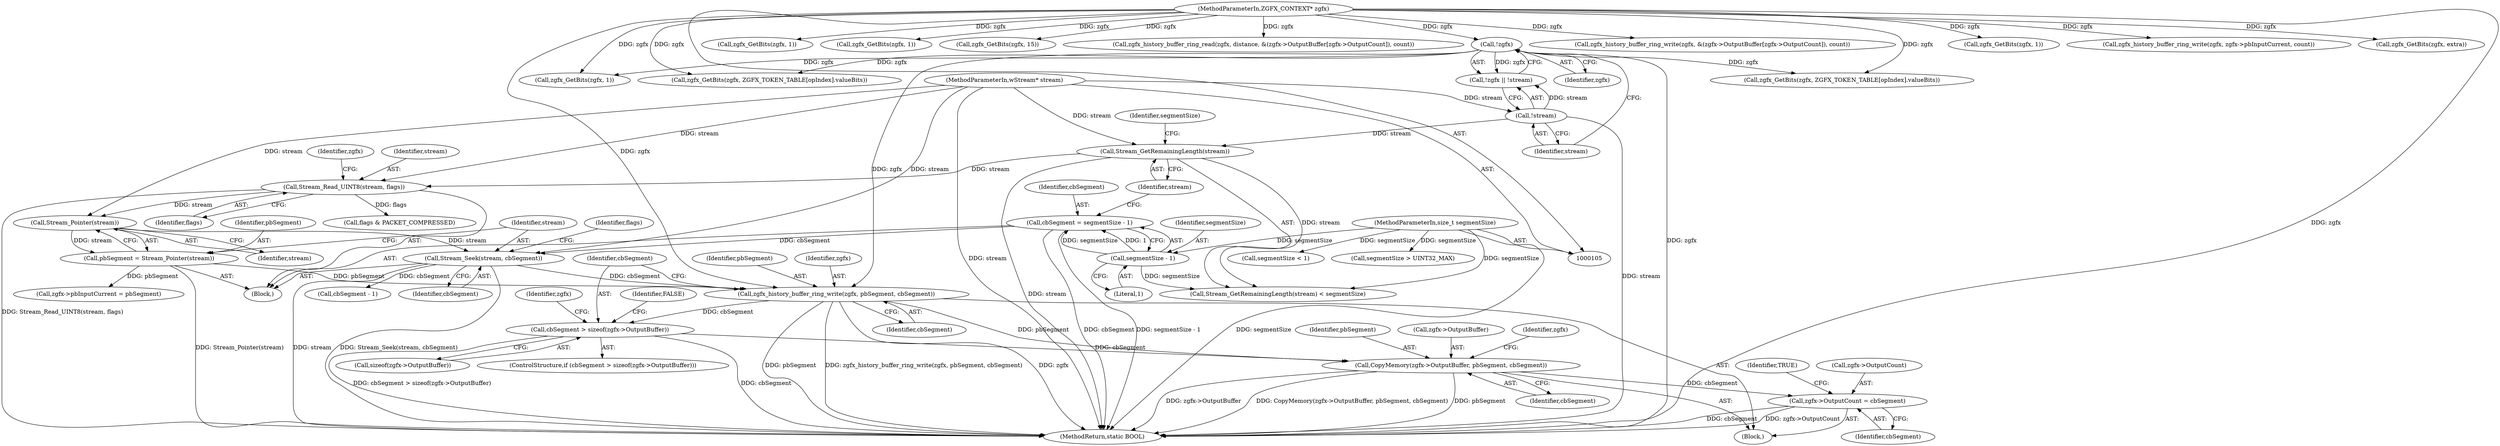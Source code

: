 digraph "0_FreeRDP_17c363a5162fd4dc77b1df54e48d7bd9bf6b3be7_0@API" {
"1000177" [label="(Call,cbSegment > sizeof(zgfx->OutputBuffer))"];
"1000172" [label="(Call,zgfx_history_buffer_ring_write(zgfx, pbSegment, cbSegment))"];
"1000125" [label="(Call,!zgfx)"];
"1000106" [label="(MethodParameterIn,ZGFX_CONTEXT* zgfx)"];
"1000159" [label="(Call,pbSegment = Stream_Pointer(stream))"];
"1000161" [label="(Call,Stream_Pointer(stream))"];
"1000151" [label="(Call,Stream_Read_UINT8(stream, flags))"];
"1000139" [label="(Call,Stream_GetRemainingLength(stream))"];
"1000127" [label="(Call,!stream)"];
"1000107" [label="(MethodParameterIn,wStream* stream)"];
"1000163" [label="(Call,Stream_Seek(stream, cbSegment))"];
"1000131" [label="(Call,cbSegment = segmentSize - 1)"];
"1000133" [label="(Call,segmentSize - 1)"];
"1000108" [label="(MethodParameterIn,size_t segmentSize)"];
"1000185" [label="(Call,CopyMemory(zgfx->OutputBuffer, pbSegment, cbSegment))"];
"1000191" [label="(Call,zgfx->OutputCount = cbSegment)"];
"1000271" [label="(Call,zgfx_GetBits(zgfx, 1))"];
"1000106" [label="(MethodParameterIn,ZGFX_CONTEXT* zgfx)"];
"1000392" [label="(Call,zgfx_GetBits(zgfx, 1))"];
"1000177" [label="(Call,cbSegment > sizeof(zgfx->OutputBuffer))"];
"1000140" [label="(Identifier,stream)"];
"1000165" [label="(Identifier,cbSegment)"];
"1000146" [label="(Call,segmentSize > UINT32_MAX)"];
"1000428" [label="(Call,zgfx_GetBits(zgfx, 1))"];
"1000191" [label="(Call,zgfx->OutputCount = cbSegment)"];
"1000164" [label="(Identifier,stream)"];
"1000139" [label="(Call,Stream_GetRemainingLength(stream))"];
"1000197" [label="(Identifier,TRUE)"];
"1000176" [label="(ControlStructure,if (cbSegment > sizeof(zgfx->OutputBuffer)))"];
"1000169" [label="(Identifier,flags)"];
"1000174" [label="(Identifier,pbSegment)"];
"1000559" [label="(MethodReturn,static BOOL)"];
"1000482" [label="(Call,zgfx_GetBits(zgfx, 15))"];
"1000195" [label="(Identifier,cbSegment)"];
"1000179" [label="(Call,sizeof(zgfx->OutputBuffer))"];
"1000452" [label="(Call,zgfx_history_buffer_ring_read(zgfx, distance, &(zgfx->OutputBuffer[zgfx->OutputCount]), count))"];
"1000126" [label="(Identifier,zgfx)"];
"1000152" [label="(Identifier,stream)"];
"1000192" [label="(Call,zgfx->OutputCount)"];
"1000125" [label="(Call,!zgfx)"];
"1000160" [label="(Identifier,pbSegment)"];
"1000187" [label="(Identifier,zgfx)"];
"1000303" [label="(Call,zgfx_GetBits(zgfx, ZGFX_TOKEN_TABLE[opIndex].valueBits))"];
"1000173" [label="(Identifier,zgfx)"];
"1000464" [label="(Call,zgfx_history_buffer_ring_write(zgfx, &(zgfx->OutputBuffer[zgfx->OutputCount]), count))"];
"1000128" [label="(Identifier,stream)"];
"1000107" [label="(MethodParameterIn,wStream* stream)"];
"1000108" [label="(MethodParameterIn,size_t segmentSize)"];
"1000198" [label="(Call,zgfx->pbInputCurrent = pbSegment)"];
"1000133" [label="(Call,segmentSize - 1)"];
"1000186" [label="(Call,zgfx->OutputBuffer)"];
"1000151" [label="(Call,Stream_Read_UINT8(stream, flags))"];
"1000109" [label="(Block,)"];
"1000369" [label="(Call,zgfx_GetBits(zgfx, ZGFX_TOKEN_TABLE[opIndex].valueBits))"];
"1000210" [label="(Call,cbSegment - 1)"];
"1000193" [label="(Identifier,zgfx)"];
"1000171" [label="(Block,)"];
"1000131" [label="(Call,cbSegment = segmentSize - 1)"];
"1000178" [label="(Identifier,cbSegment)"];
"1000413" [label="(Call,zgfx_GetBits(zgfx, 1))"];
"1000190" [label="(Identifier,cbSegment)"];
"1000138" [label="(Call,Stream_GetRemainingLength(stream) < segmentSize)"];
"1000162" [label="(Identifier,stream)"];
"1000153" [label="(Identifier,flags)"];
"1000533" [label="(Call,zgfx_history_buffer_ring_write(zgfx, zgfx->pbInputCurrent, count))"];
"1000143" [label="(Call,segmentSize < 1)"];
"1000185" [label="(Call,CopyMemory(zgfx->OutputBuffer, pbSegment, cbSegment))"];
"1000431" [label="(Call,zgfx_GetBits(zgfx, extra))"];
"1000135" [label="(Literal,1)"];
"1000161" [label="(Call,Stream_Pointer(stream))"];
"1000134" [label="(Identifier,segmentSize)"];
"1000156" [label="(Identifier,zgfx)"];
"1000132" [label="(Identifier,cbSegment)"];
"1000184" [label="(Identifier,FALSE)"];
"1000127" [label="(Call,!stream)"];
"1000189" [label="(Identifier,pbSegment)"];
"1000175" [label="(Identifier,cbSegment)"];
"1000159" [label="(Call,pbSegment = Stream_Pointer(stream))"];
"1000124" [label="(Call,!zgfx || !stream)"];
"1000168" [label="(Call,flags & PACKET_COMPRESSED)"];
"1000141" [label="(Identifier,segmentSize)"];
"1000172" [label="(Call,zgfx_history_buffer_ring_write(zgfx, pbSegment, cbSegment))"];
"1000163" [label="(Call,Stream_Seek(stream, cbSegment))"];
"1000177" -> "1000176"  [label="AST: "];
"1000177" -> "1000179"  [label="CFG: "];
"1000178" -> "1000177"  [label="AST: "];
"1000179" -> "1000177"  [label="AST: "];
"1000184" -> "1000177"  [label="CFG: "];
"1000187" -> "1000177"  [label="CFG: "];
"1000177" -> "1000559"  [label="DDG: cbSegment"];
"1000177" -> "1000559"  [label="DDG: cbSegment > sizeof(zgfx->OutputBuffer)"];
"1000172" -> "1000177"  [label="DDG: cbSegment"];
"1000177" -> "1000185"  [label="DDG: cbSegment"];
"1000172" -> "1000171"  [label="AST: "];
"1000172" -> "1000175"  [label="CFG: "];
"1000173" -> "1000172"  [label="AST: "];
"1000174" -> "1000172"  [label="AST: "];
"1000175" -> "1000172"  [label="AST: "];
"1000178" -> "1000172"  [label="CFG: "];
"1000172" -> "1000559"  [label="DDG: zgfx_history_buffer_ring_write(zgfx, pbSegment, cbSegment)"];
"1000172" -> "1000559"  [label="DDG: zgfx"];
"1000172" -> "1000559"  [label="DDG: pbSegment"];
"1000125" -> "1000172"  [label="DDG: zgfx"];
"1000106" -> "1000172"  [label="DDG: zgfx"];
"1000159" -> "1000172"  [label="DDG: pbSegment"];
"1000163" -> "1000172"  [label="DDG: cbSegment"];
"1000172" -> "1000185"  [label="DDG: pbSegment"];
"1000125" -> "1000124"  [label="AST: "];
"1000125" -> "1000126"  [label="CFG: "];
"1000126" -> "1000125"  [label="AST: "];
"1000128" -> "1000125"  [label="CFG: "];
"1000124" -> "1000125"  [label="CFG: "];
"1000125" -> "1000559"  [label="DDG: zgfx"];
"1000125" -> "1000124"  [label="DDG: zgfx"];
"1000106" -> "1000125"  [label="DDG: zgfx"];
"1000125" -> "1000271"  [label="DDG: zgfx"];
"1000125" -> "1000303"  [label="DDG: zgfx"];
"1000125" -> "1000369"  [label="DDG: zgfx"];
"1000106" -> "1000105"  [label="AST: "];
"1000106" -> "1000559"  [label="DDG: zgfx"];
"1000106" -> "1000271"  [label="DDG: zgfx"];
"1000106" -> "1000303"  [label="DDG: zgfx"];
"1000106" -> "1000369"  [label="DDG: zgfx"];
"1000106" -> "1000392"  [label="DDG: zgfx"];
"1000106" -> "1000413"  [label="DDG: zgfx"];
"1000106" -> "1000428"  [label="DDG: zgfx"];
"1000106" -> "1000431"  [label="DDG: zgfx"];
"1000106" -> "1000452"  [label="DDG: zgfx"];
"1000106" -> "1000464"  [label="DDG: zgfx"];
"1000106" -> "1000482"  [label="DDG: zgfx"];
"1000106" -> "1000533"  [label="DDG: zgfx"];
"1000159" -> "1000109"  [label="AST: "];
"1000159" -> "1000161"  [label="CFG: "];
"1000160" -> "1000159"  [label="AST: "];
"1000161" -> "1000159"  [label="AST: "];
"1000164" -> "1000159"  [label="CFG: "];
"1000159" -> "1000559"  [label="DDG: Stream_Pointer(stream)"];
"1000161" -> "1000159"  [label="DDG: stream"];
"1000159" -> "1000198"  [label="DDG: pbSegment"];
"1000161" -> "1000162"  [label="CFG: "];
"1000162" -> "1000161"  [label="AST: "];
"1000151" -> "1000161"  [label="DDG: stream"];
"1000107" -> "1000161"  [label="DDG: stream"];
"1000161" -> "1000163"  [label="DDG: stream"];
"1000151" -> "1000109"  [label="AST: "];
"1000151" -> "1000153"  [label="CFG: "];
"1000152" -> "1000151"  [label="AST: "];
"1000153" -> "1000151"  [label="AST: "];
"1000156" -> "1000151"  [label="CFG: "];
"1000151" -> "1000559"  [label="DDG: Stream_Read_UINT8(stream, flags)"];
"1000139" -> "1000151"  [label="DDG: stream"];
"1000107" -> "1000151"  [label="DDG: stream"];
"1000151" -> "1000168"  [label="DDG: flags"];
"1000139" -> "1000138"  [label="AST: "];
"1000139" -> "1000140"  [label="CFG: "];
"1000140" -> "1000139"  [label="AST: "];
"1000141" -> "1000139"  [label="CFG: "];
"1000139" -> "1000559"  [label="DDG: stream"];
"1000139" -> "1000138"  [label="DDG: stream"];
"1000127" -> "1000139"  [label="DDG: stream"];
"1000107" -> "1000139"  [label="DDG: stream"];
"1000127" -> "1000124"  [label="AST: "];
"1000127" -> "1000128"  [label="CFG: "];
"1000128" -> "1000127"  [label="AST: "];
"1000124" -> "1000127"  [label="CFG: "];
"1000127" -> "1000559"  [label="DDG: stream"];
"1000127" -> "1000124"  [label="DDG: stream"];
"1000107" -> "1000127"  [label="DDG: stream"];
"1000107" -> "1000105"  [label="AST: "];
"1000107" -> "1000559"  [label="DDG: stream"];
"1000107" -> "1000163"  [label="DDG: stream"];
"1000163" -> "1000109"  [label="AST: "];
"1000163" -> "1000165"  [label="CFG: "];
"1000164" -> "1000163"  [label="AST: "];
"1000165" -> "1000163"  [label="AST: "];
"1000169" -> "1000163"  [label="CFG: "];
"1000163" -> "1000559"  [label="DDG: stream"];
"1000163" -> "1000559"  [label="DDG: Stream_Seek(stream, cbSegment)"];
"1000131" -> "1000163"  [label="DDG: cbSegment"];
"1000163" -> "1000210"  [label="DDG: cbSegment"];
"1000131" -> "1000109"  [label="AST: "];
"1000131" -> "1000133"  [label="CFG: "];
"1000132" -> "1000131"  [label="AST: "];
"1000133" -> "1000131"  [label="AST: "];
"1000140" -> "1000131"  [label="CFG: "];
"1000131" -> "1000559"  [label="DDG: cbSegment"];
"1000131" -> "1000559"  [label="DDG: segmentSize - 1"];
"1000133" -> "1000131"  [label="DDG: segmentSize"];
"1000133" -> "1000131"  [label="DDG: 1"];
"1000133" -> "1000135"  [label="CFG: "];
"1000134" -> "1000133"  [label="AST: "];
"1000135" -> "1000133"  [label="AST: "];
"1000108" -> "1000133"  [label="DDG: segmentSize"];
"1000133" -> "1000138"  [label="DDG: segmentSize"];
"1000108" -> "1000105"  [label="AST: "];
"1000108" -> "1000559"  [label="DDG: segmentSize"];
"1000108" -> "1000138"  [label="DDG: segmentSize"];
"1000108" -> "1000143"  [label="DDG: segmentSize"];
"1000108" -> "1000146"  [label="DDG: segmentSize"];
"1000185" -> "1000171"  [label="AST: "];
"1000185" -> "1000190"  [label="CFG: "];
"1000186" -> "1000185"  [label="AST: "];
"1000189" -> "1000185"  [label="AST: "];
"1000190" -> "1000185"  [label="AST: "];
"1000193" -> "1000185"  [label="CFG: "];
"1000185" -> "1000559"  [label="DDG: zgfx->OutputBuffer"];
"1000185" -> "1000559"  [label="DDG: CopyMemory(zgfx->OutputBuffer, pbSegment, cbSegment)"];
"1000185" -> "1000559"  [label="DDG: pbSegment"];
"1000185" -> "1000191"  [label="DDG: cbSegment"];
"1000191" -> "1000171"  [label="AST: "];
"1000191" -> "1000195"  [label="CFG: "];
"1000192" -> "1000191"  [label="AST: "];
"1000195" -> "1000191"  [label="AST: "];
"1000197" -> "1000191"  [label="CFG: "];
"1000191" -> "1000559"  [label="DDG: cbSegment"];
"1000191" -> "1000559"  [label="DDG: zgfx->OutputCount"];
}

